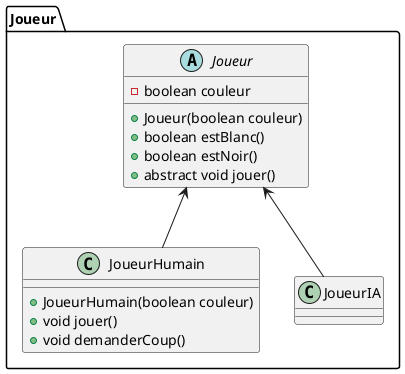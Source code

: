@startuml
package Joueur{
    abstract class "Joueur" as joueur{
        - boolean couleur
        + Joueur(boolean couleur)
        + boolean estBlanc()
        + boolean estNoir()
        + abstract void jouer()
    }

    class "JoueurHumain" as joueurHumain{
        + JoueurHumain(boolean couleur)
        + void jouer()
        + void demanderCoup()
    }

    class "JoueurIA" as joueurIA{}

    joueurHumain -up-> joueur
    joueurIA -up-> joueur
}
@enduml